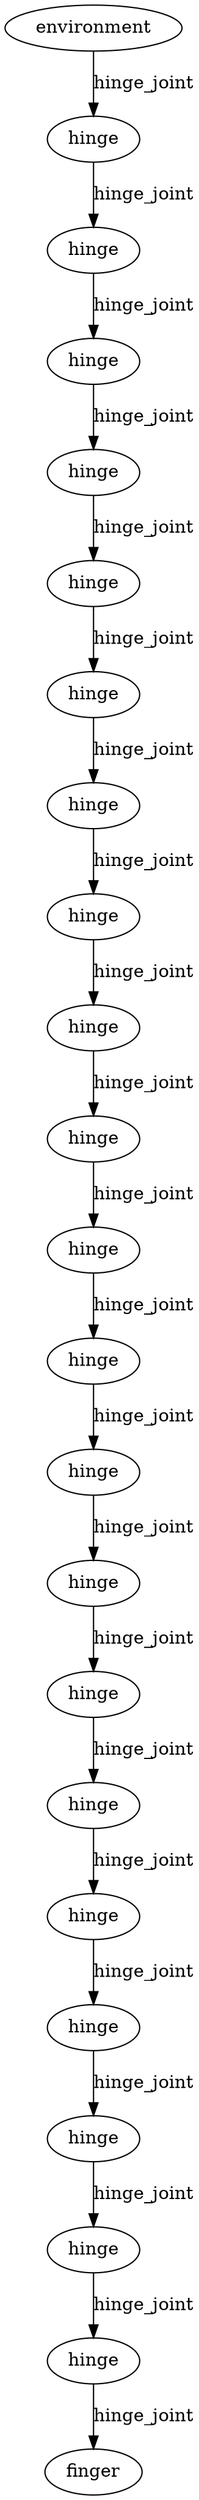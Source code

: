 digraph "new-design" {
n0 [indicator=20, label=environment];
n1 [indicator=30, label=hinge];
n4 [indicator=30, label=hinge];
n6 [indicator=30, label=hinge];
n8 [indicator=30, label=hinge];
n10 [indicator=30, label=hinge];
n12 [indicator=30, label=hinge];
n14 [indicator=30, label=hinge];
n16 [indicator=30, label=hinge];
n18 [indicator=30, label=hinge];
n20 [indicator=30, label=hinge];
n22 [indicator=30, label=hinge];
n24 [indicator=30, label=hinge];
n26 [indicator=30, label=hinge];
n28 [indicator=30, label=hinge];
n30 [indicator=30, label=hinge];
n32 [indicator=30, label=hinge];
n34 [indicator=30, label=hinge];
n36 [indicator=30, label=hinge];
n38 [indicator=30, label=hinge];
n40 [indicator=30, label=hinge];
n41 [indicator=40, label=finger];
n42 [indicator=30, label=hinge];
n0 -> n1  [key=0, label=hinge_joint];
n1 -> n4  [key=0, label=hinge_joint];
n4 -> n6  [key=0, label=hinge_joint];
n6 -> n8  [key=0, label=hinge_joint];
n8 -> n10  [key=0, label=hinge_joint];
n10 -> n12  [key=0, label=hinge_joint];
n12 -> n14  [key=0, label=hinge_joint];
n14 -> n16  [key=0, label=hinge_joint];
n16 -> n18  [key=0, label=hinge_joint];
n18 -> n20  [key=0, label=hinge_joint];
n20 -> n22  [key=0, label=hinge_joint];
n22 -> n24  [key=0, label=hinge_joint];
n24 -> n26  [key=0, label=hinge_joint];
n26 -> n28  [key=0, label=hinge_joint];
n28 -> n30  [key=0, label=hinge_joint];
n30 -> n32  [key=0, label=hinge_joint];
n32 -> n34  [key=0, label=hinge_joint];
n34 -> n36  [key=0, label=hinge_joint];
n36 -> n38  [key=0, label=hinge_joint];
n38 -> n40  [key=0, label=hinge_joint];
n40 -> n42  [key=0, label=hinge_joint];
n42 -> n41  [key=0, label=hinge_joint];
}
